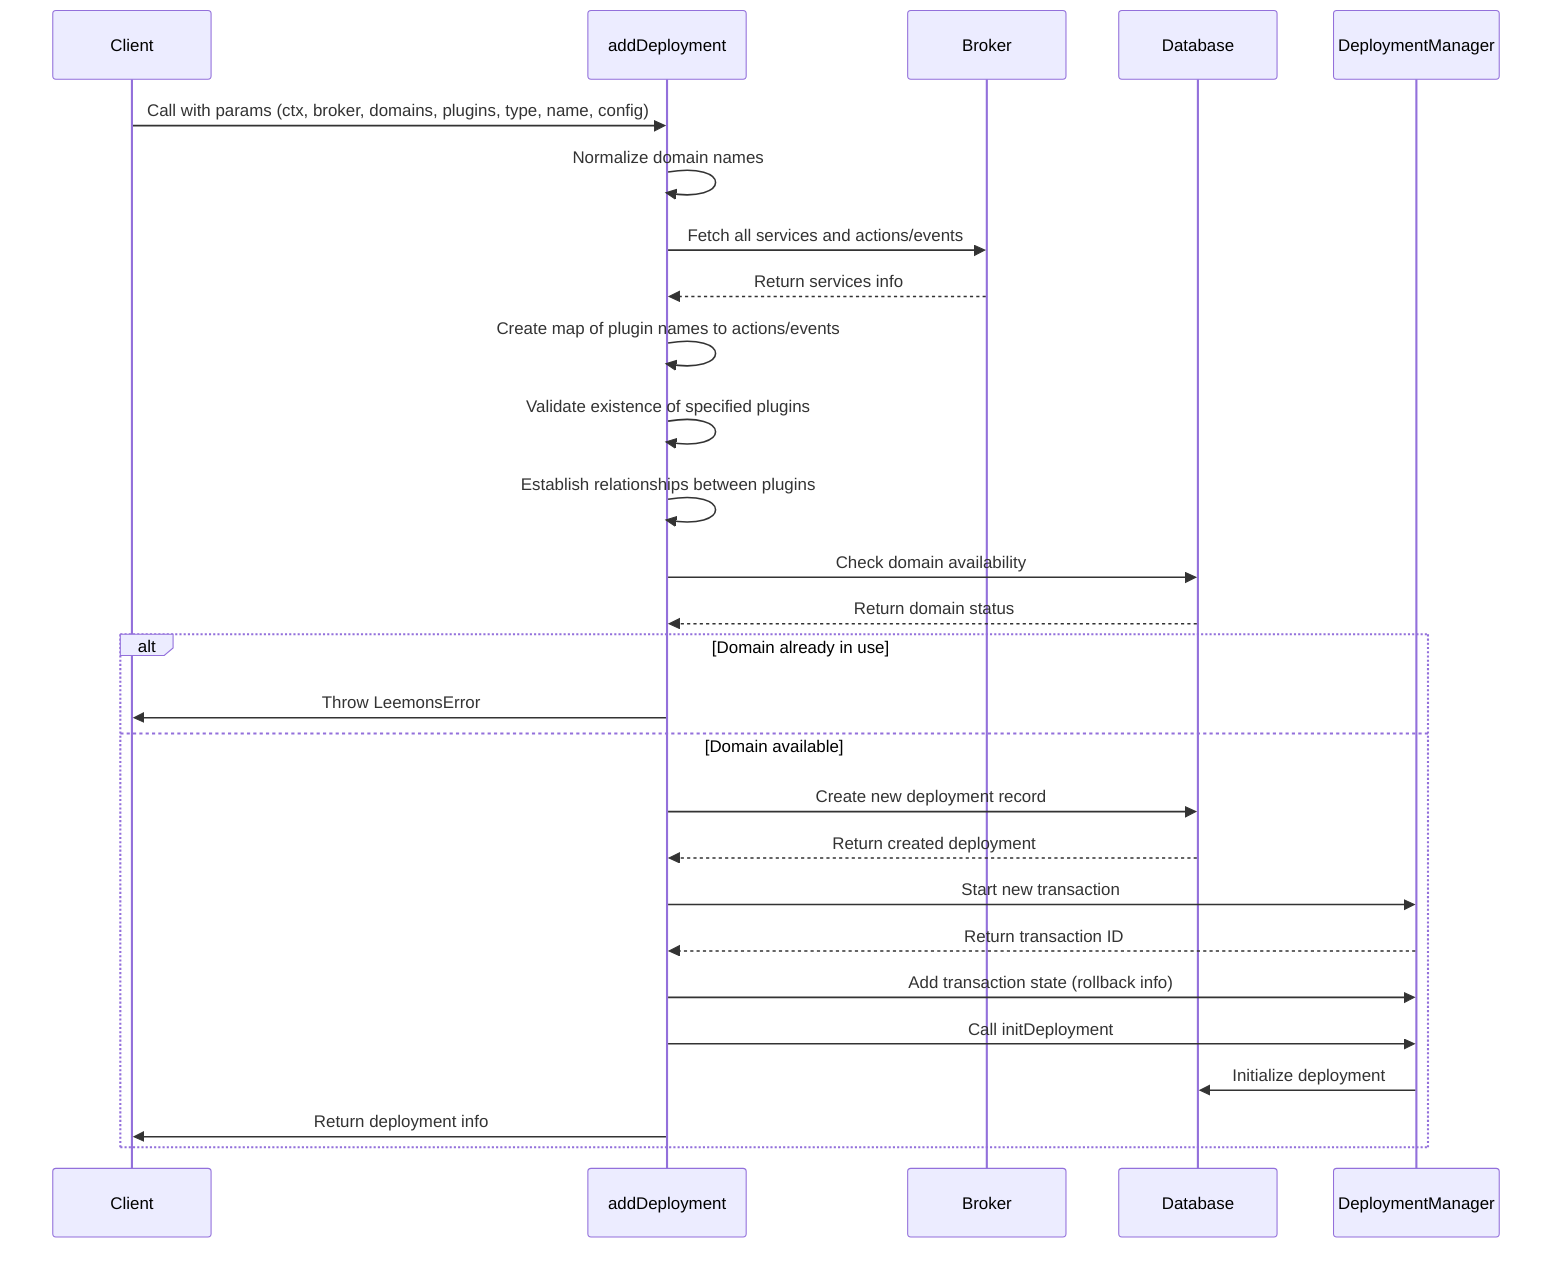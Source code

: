sequenceDiagram
    participant Client
    participant addDeployment
    participant Broker
    participant Database
    participant DeploymentManager

    Client->>addDeployment: Call with params (ctx, broker, domains, plugins, type, name, config)
    addDeployment->>addDeployment: Normalize domain names
    addDeployment->>Broker: Fetch all services and actions/events
    Broker-->>addDeployment: Return services info
    addDeployment->>addDeployment: Create map of plugin names to actions/events
    addDeployment->>addDeployment: Validate existence of specified plugins
    addDeployment->>addDeployment: Establish relationships between plugins
    addDeployment->>Database: Check domain availability
    Database-->>addDeployment: Return domain status

    alt Domain already in use
        addDeployment->>Client: Throw LeemonsError
    else Domain available
        addDeployment->>Database: Create new deployment record
        Database-->>addDeployment: Return created deployment
        addDeployment->>DeploymentManager: Start new transaction
        DeploymentManager-->>addDeployment: Return transaction ID
        addDeployment->>DeploymentManager: Add transaction state (rollback info)
        addDeployment->>DeploymentManager: Call initDeployment
        DeploymentManager->>Database: Initialize deployment
        addDeployment->>Client: Return deployment info
    end